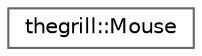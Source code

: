 digraph "Graphical Class Hierarchy"
{
 // LATEX_PDF_SIZE
  bgcolor="transparent";
  edge [fontname=Helvetica,fontsize=10,labelfontname=Helvetica,labelfontsize=10];
  node [fontname=Helvetica,fontsize=10,shape=box,height=0.2,width=0.4];
  rankdir="LR";
  Node0 [id="Node000000",label="thegrill::Mouse",height=0.2,width=0.4,color="grey40", fillcolor="white", style="filled",URL="$structthegrill_1_1_mouse.html",tooltip=" "];
}
